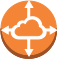 <?xml version="1.0" encoding="UTF-8"?>
<dia:diagram xmlns:dia="http://www.lysator.liu.se/~alla/dia/">
  <dia:layer name="Fondo" visible="true" active="true">
    <dia:group>
      <dia:group>
        <dia:group>
          <dia:object type="Standard - Beziergon" version="0" id="O0">
            <dia:attribute name="obj_pos">
              <dia:point val="2.473,0.813"/>
            </dia:attribute>
            <dia:attribute name="obj_bb">
              <dia:rectangle val="1.089,0.813;3.857,3.56"/>
            </dia:attribute>
            <dia:attribute name="bez_points">
              <dia:point val="2.473,0.813"/>
              <dia:point val="3.237,0.813"/>
              <dia:point val="3.857,1.428"/>
              <dia:point val="3.857,2.187"/>
              <dia:point val="3.857,2.945"/>
              <dia:point val="3.237,3.56"/>
              <dia:point val="2.473,3.56"/>
              <dia:point val="1.709,3.56"/>
              <dia:point val="1.089,2.945"/>
              <dia:point val="1.089,2.187"/>
              <dia:point val="1.089,1.428"/>
              <dia:point val="1.709,0.813"/>
            </dia:attribute>
            <dia:attribute name="corner_types">
              <dia:enum val="34455952"/>
              <dia:enum val="0"/>
              <dia:enum val="0"/>
              <dia:enum val="0"/>
              <dia:enum val="0"/>
            </dia:attribute>
            <dia:attribute name="line_color">
              <dia:color val="#f58536"/>
            </dia:attribute>
            <dia:attribute name="line_width">
              <dia:real val="0"/>
            </dia:attribute>
            <dia:attribute name="inner_color">
              <dia:color val="#f58536"/>
            </dia:attribute>
            <dia:attribute name="show_background">
              <dia:boolean val="true"/>
            </dia:attribute>
          </dia:object>
        </dia:group>
        <dia:group>
          <dia:object type="Standard - BezierLine" version="0" id="O1">
            <dia:attribute name="obj_pos">
              <dia:point val="3.687,2.846"/>
            </dia:attribute>
            <dia:attribute name="obj_bb">
              <dia:rectangle val="0.089,2.187;3.687,3.68"/>
            </dia:attribute>
            <dia:attribute name="bez_points">
              <dia:point val="3.687,2.846"/>
              <dia:point val="3.687,2.965"/>
              <dia:point val="3.687,2.846"/>
              <dia:point val="3.687,2.965"/>
              <dia:point val="3.452,3.391"/>
              <dia:point val="2.996,3.68"/>
              <dia:point val="2.473,3.68"/>
              <dia:point val="1.709,3.68"/>
              <dia:point val="1.089,3.064"/>
              <dia:point val="1.089,2.306"/>
              <dia:point val="1.089,2.187"/>
              <dia:point val="1.089,2.306"/>
              <dia:point val="1.089,2.187"/>
              <dia:point val="1.089,2.945"/>
              <dia:point val="1.709,3.56"/>
              <dia:point val="2.473,3.56"/>
              <dia:point val="2.996,3.56"/>
              <dia:point val="3.452,3.271"/>
              <dia:point val="3.687,2.846"/>
            </dia:attribute>
            <dia:attribute name="corner_types">
              <dia:enum val="0"/>
              <dia:enum val="0"/>
              <dia:enum val="0"/>
              <dia:enum val="0"/>
              <dia:enum val="0"/>
              <dia:enum val="0"/>
              <dia:enum val="0"/>
            </dia:attribute>
            <dia:attribute name="line_color">
              <dia:color val="#9d5025"/>
            </dia:attribute>
            <dia:attribute name="line_width">
              <dia:real val="0"/>
            </dia:attribute>
          </dia:object>
          <dia:object type="Standard - BezierLine" version="0" id="O2">
            <dia:attribute name="obj_pos">
              <dia:point val="3.857,2.187"/>
            </dia:attribute>
            <dia:attribute name="obj_bb">
              <dia:rectangle val="2.843,2.187;4.843,2.643"/>
            </dia:attribute>
            <dia:attribute name="bez_points">
              <dia:point val="3.857,2.187"/>
              <dia:point val="3.857,2.306"/>
              <dia:point val="3.857,2.187"/>
              <dia:point val="3.857,2.306"/>
              <dia:point val="3.857,2.373"/>
              <dia:point val="3.852,2.438"/>
              <dia:point val="3.843,2.502"/>
              <dia:point val="3.843,2.383"/>
              <dia:point val="3.843,2.502"/>
              <dia:point val="3.843,2.383"/>
              <dia:point val="3.852,2.319"/>
              <dia:point val="3.857,2.253"/>
              <dia:point val="3.857,2.187"/>
            </dia:attribute>
            <dia:attribute name="corner_types">
              <dia:enum val="0"/>
              <dia:enum val="0"/>
              <dia:enum val="0"/>
              <dia:enum val="0"/>
              <dia:enum val="0"/>
            </dia:attribute>
            <dia:attribute name="line_color">
              <dia:color val="#9d5025"/>
            </dia:attribute>
            <dia:attribute name="line_width">
              <dia:real val="0"/>
            </dia:attribute>
          </dia:object>
          <dia:object type="Standard - BezierLine" version="0" id="O3">
            <dia:attribute name="obj_pos">
              <dia:point val="3.843,2.383"/>
            </dia:attribute>
            <dia:attribute name="obj_bb">
              <dia:rectangle val="3.792,2.383;3.843,2.724"/>
            </dia:attribute>
            <dia:attribute name="bez_points">
              <dia:point val="3.843,2.383"/>
              <dia:point val="3.843,2.502"/>
              <dia:point val="3.843,2.383"/>
              <dia:point val="3.843,2.502"/>
              <dia:point val="3.832,2.578"/>
              <dia:point val="3.814,2.652"/>
              <dia:point val="3.792,2.724"/>
              <dia:point val="3.792,2.604"/>
              <dia:point val="3.792,2.724"/>
              <dia:point val="3.792,2.604"/>
              <dia:point val="3.814,2.533"/>
              <dia:point val="3.832,2.459"/>
              <dia:point val="3.843,2.383"/>
            </dia:attribute>
            <dia:attribute name="corner_types">
              <dia:enum val="0"/>
              <dia:enum val="0"/>
              <dia:enum val="0"/>
              <dia:enum val="0"/>
              <dia:enum val="0"/>
            </dia:attribute>
            <dia:attribute name="line_color">
              <dia:color val="#9d5025"/>
            </dia:attribute>
            <dia:attribute name="line_width">
              <dia:real val="0"/>
            </dia:attribute>
          </dia:object>
          <dia:object type="Standard - BezierLine" version="0" id="O4">
            <dia:attribute name="obj_pos">
              <dia:point val="3.792,2.604"/>
            </dia:attribute>
            <dia:attribute name="obj_bb">
              <dia:rectangle val="3.687,2.604;3.792,2.965"/>
            </dia:attribute>
            <dia:attribute name="bez_points">
              <dia:point val="3.792,2.604"/>
              <dia:point val="3.792,2.724"/>
              <dia:point val="3.792,2.604"/>
              <dia:point val="3.792,2.724"/>
              <dia:point val="3.764,2.808"/>
              <dia:point val="3.729,2.889"/>
              <dia:point val="3.687,2.965"/>
              <dia:point val="3.687,2.846"/>
              <dia:point val="3.687,2.965"/>
              <dia:point val="3.687,2.846"/>
              <dia:point val="3.729,2.769"/>
              <dia:point val="3.764,2.688"/>
              <dia:point val="3.792,2.604"/>
            </dia:attribute>
            <dia:attribute name="corner_types">
              <dia:enum val="0"/>
              <dia:enum val="0"/>
              <dia:enum val="0"/>
              <dia:enum val="0"/>
              <dia:enum val="0"/>
            </dia:attribute>
            <dia:attribute name="line_color">
              <dia:color val="#9d5025"/>
            </dia:attribute>
            <dia:attribute name="line_width">
              <dia:real val="0"/>
            </dia:attribute>
          </dia:object>
        </dia:group>
        <dia:object type="Standard - Beziergon" version="0" id="O5">
          <dia:attribute name="obj_pos">
            <dia:point val="3.857,2.187"/>
          </dia:attribute>
          <dia:attribute name="obj_bb">
            <dia:rectangle val="0.089,2.187;4.857,3.68"/>
          </dia:attribute>
          <dia:attribute name="bez_points">
            <dia:point val="3.857,2.187"/>
            <dia:point val="3.857,2.306"/>
            <dia:point val="3.857,2.187"/>
            <dia:point val="3.857,2.306"/>
            <dia:point val="3.857,3.064"/>
            <dia:point val="3.237,3.68"/>
            <dia:point val="2.473,3.68"/>
            <dia:point val="1.709,3.68"/>
            <dia:point val="1.089,3.064"/>
            <dia:point val="1.089,2.306"/>
            <dia:point val="1.089,2.187"/>
            <dia:point val="1.089,2.306"/>
            <dia:point val="1.089,2.187"/>
            <dia:point val="1.089,2.945"/>
            <dia:point val="1.709,3.56"/>
            <dia:point val="2.473,3.56"/>
            <dia:point val="3.237,3.56"/>
            <dia:point val="3.857,2.945"/>
          </dia:attribute>
          <dia:attribute name="corner_types">
            <dia:enum val="-1548163432"/>
            <dia:enum val="0"/>
            <dia:enum val="0"/>
            <dia:enum val="0"/>
            <dia:enum val="0"/>
            <dia:enum val="0"/>
            <dia:enum val="0"/>
          </dia:attribute>
          <dia:attribute name="line_color">
            <dia:color val="#9d5025"/>
          </dia:attribute>
          <dia:attribute name="line_width">
            <dia:real val="0"/>
          </dia:attribute>
          <dia:attribute name="inner_color">
            <dia:color val="#9d5025"/>
          </dia:attribute>
          <dia:attribute name="show_background">
            <dia:boolean val="true"/>
          </dia:attribute>
        </dia:object>
      </dia:group>
      <dia:group>
        <dia:group>
          <dia:object type="Standard - Line" version="0" id="O6">
            <dia:attribute name="obj_pos">
              <dia:point val="2.475,1.085"/>
            </dia:attribute>
            <dia:attribute name="obj_bb">
              <dia:rectangle val="2.4,1.01;2.55,3.36"/>
            </dia:attribute>
            <dia:attribute name="conn_endpoints">
              <dia:point val="2.475,1.085"/>
              <dia:point val="2.475,3.285"/>
            </dia:attribute>
            <dia:attribute name="numcp">
              <dia:int val="1"/>
            </dia:attribute>
            <dia:attribute name="line_color">
              <dia:color val="#ffffff"/>
            </dia:attribute>
            <dia:attribute name="line_width">
              <dia:real val="0.15"/>
            </dia:attribute>
          </dia:object>
          <dia:group>
            <dia:object type="Standard - Polygon" version="0" id="O7">
              <dia:attribute name="obj_pos">
                <dia:point val="2.302,1.135"/>
              </dia:attribute>
              <dia:attribute name="obj_bb">
                <dia:rectangle val="2.302,0.811;2.676,1.135"/>
              </dia:attribute>
              <dia:attribute name="poly_points">
                <dia:point val="2.302,1.135"/>
                <dia:point val="2.489,0.811"/>
                <dia:point val="2.676,1.135"/>
              </dia:attribute>
              <dia:attribute name="line_color">
                <dia:color val="#ffffff"/>
              </dia:attribute>
              <dia:attribute name="line_width">
                <dia:real val="0"/>
              </dia:attribute>
              <dia:attribute name="show_background">
                <dia:boolean val="true"/>
              </dia:attribute>
            </dia:object>
          </dia:group>
          <dia:group>
            <dia:object type="Standard - Polygon" version="0" id="O8">
              <dia:attribute name="obj_pos">
                <dia:point val="2.302,3.235"/>
              </dia:attribute>
              <dia:attribute name="obj_bb">
                <dia:rectangle val="2.302,3.235;2.676,3.559"/>
              </dia:attribute>
              <dia:attribute name="poly_points">
                <dia:point val="2.302,3.235"/>
                <dia:point val="2.489,3.559"/>
                <dia:point val="2.676,3.235"/>
              </dia:attribute>
              <dia:attribute name="line_color">
                <dia:color val="#ffffff"/>
              </dia:attribute>
              <dia:attribute name="line_width">
                <dia:real val="0"/>
              </dia:attribute>
              <dia:attribute name="show_background">
                <dia:boolean val="true"/>
              </dia:attribute>
            </dia:object>
          </dia:group>
        </dia:group>
        <dia:group>
          <dia:object type="Standard - Line" version="0" id="O9">
            <dia:attribute name="obj_pos">
              <dia:point val="1.4,2.26"/>
            </dia:attribute>
            <dia:attribute name="obj_bb">
              <dia:rectangle val="1.325,2.185;3.675,2.335"/>
            </dia:attribute>
            <dia:attribute name="conn_endpoints">
              <dia:point val="1.4,2.26"/>
              <dia:point val="3.6,2.26"/>
            </dia:attribute>
            <dia:attribute name="numcp">
              <dia:int val="1"/>
            </dia:attribute>
            <dia:attribute name="line_color">
              <dia:color val="#ffffff"/>
            </dia:attribute>
            <dia:attribute name="line_width">
              <dia:real val="0.15"/>
            </dia:attribute>
          </dia:object>
          <dia:group>
            <dia:object type="Standard - Polygon" version="0" id="O10">
              <dia:attribute name="obj_pos">
                <dia:point val="1.45,2.455"/>
              </dia:attribute>
              <dia:attribute name="obj_bb">
                <dia:rectangle val="1.126,2.081;1.45,2.455"/>
              </dia:attribute>
              <dia:attribute name="poly_points">
                <dia:point val="1.45,2.455"/>
                <dia:point val="1.126,2.268"/>
                <dia:point val="1.45,2.081"/>
              </dia:attribute>
              <dia:attribute name="line_color">
                <dia:color val="#ffffff"/>
              </dia:attribute>
              <dia:attribute name="line_width">
                <dia:real val="0"/>
              </dia:attribute>
              <dia:attribute name="show_background">
                <dia:boolean val="true"/>
              </dia:attribute>
            </dia:object>
          </dia:group>
          <dia:group>
            <dia:object type="Standard - Polygon" version="0" id="O11">
              <dia:attribute name="obj_pos">
                <dia:point val="3.55,2.455"/>
              </dia:attribute>
              <dia:attribute name="obj_bb">
                <dia:rectangle val="3.55,2.081;3.874,2.455"/>
              </dia:attribute>
              <dia:attribute name="poly_points">
                <dia:point val="3.55,2.455"/>
                <dia:point val="3.874,2.268"/>
                <dia:point val="3.55,2.081"/>
              </dia:attribute>
              <dia:attribute name="line_color">
                <dia:color val="#ffffff"/>
              </dia:attribute>
              <dia:attribute name="line_width">
                <dia:real val="0"/>
              </dia:attribute>
              <dia:attribute name="show_background">
                <dia:boolean val="true"/>
              </dia:attribute>
            </dia:object>
          </dia:group>
        </dia:group>
      </dia:group>
      <dia:group>
        <dia:object type="Standard - Beziergon" version="0" id="O12">
          <dia:attribute name="obj_pos">
            <dia:point val="2.965,2.709"/>
          </dia:attribute>
          <dia:attribute name="obj_bb">
            <dia:rectangle val="1.601,1.596;3.344,2.709"/>
          </dia:attribute>
          <dia:attribute name="bez_points">
            <dia:point val="2.965,2.709"/>
            <dia:point val="1.98,2.709"/>
            <dia:point val="2.965,2.709"/>
            <dia:point val="1.98,2.709"/>
            <dia:point val="1.778,2.709"/>
            <dia:point val="1.601,2.559"/>
            <dia:point val="1.601,2.388"/>
            <dia:point val="1.601,2.36"/>
            <dia:point val="1.601,2.388"/>
            <dia:point val="1.601,2.36"/>
            <dia:point val="1.601,2.22"/>
            <dia:point val="1.727,2.053"/>
            <dia:point val="1.901,2.018"/>
            <dia:point val="1.923,1.897"/>
            <dia:point val="2.029,1.807"/>
            <dia:point val="2.156,1.807"/>
            <dia:point val="2.192,1.807"/>
            <dia:point val="2.227,1.814"/>
            <dia:point val="2.259,1.828"/>
            <dia:point val="2.342,1.686"/>
            <dia:point val="2.496,1.596"/>
            <dia:point val="2.663,1.596"/>
            <dia:point val="2.914,1.596"/>
            <dia:point val="3.12,1.794"/>
            <dia:point val="3.13,2.041"/>
            <dia:point val="3.258,2.097"/>
            <dia:point val="3.344,2.247"/>
            <dia:point val="3.344,2.36"/>
            <dia:point val="3.344,2.388"/>
            <dia:point val="3.344,2.36"/>
            <dia:point val="3.344,2.388"/>
            <dia:point val="3.344,2.559"/>
            <dia:point val="3.167,2.709"/>
          </dia:attribute>
          <dia:attribute name="corner_types">
            <dia:enum val="-1548163416"/>
            <dia:enum val="0"/>
            <dia:enum val="0"/>
            <dia:enum val="0"/>
            <dia:enum val="0"/>
            <dia:enum val="0"/>
            <dia:enum val="0"/>
            <dia:enum val="0"/>
            <dia:enum val="0"/>
            <dia:enum val="0"/>
            <dia:enum val="0"/>
            <dia:enum val="0"/>
          </dia:attribute>
          <dia:attribute name="line_color">
            <dia:color val="#ffffff"/>
          </dia:attribute>
          <dia:attribute name="line_width">
            <dia:real val="0"/>
          </dia:attribute>
          <dia:attribute name="show_background">
            <dia:boolean val="true"/>
          </dia:attribute>
        </dia:object>
        <dia:group>
          <dia:object type="Standard - Beziergon" version="0" id="O13">
            <dia:attribute name="obj_pos">
              <dia:point val="2.188,1.948"/>
            </dia:attribute>
            <dia:attribute name="obj_bb">
              <dia:rectangle val="1.796,1.758;3.15,2.547"/>
            </dia:attribute>
            <dia:attribute name="bez_points">
              <dia:point val="2.188,1.948"/>
              <dia:point val="2.12,1.948"/>
              <dia:point val="2.064,2.001"/>
              <dia:point val="2.062,2.069"/>
              <dia:point val="2.06,2.128"/>
              <dia:point val="2.062,2.069"/>
              <dia:point val="2.06,2.128"/>
              <dia:point val="2.001,2.133"/>
              <dia:point val="2.06,2.128"/>
              <dia:point val="2.001,2.133"/>
              <dia:point val="1.89,2.143"/>
              <dia:point val="1.796,2.254"/>
              <dia:point val="1.796,2.339"/>
              <dia:point val="1.796,2.364"/>
              <dia:point val="1.796,2.339"/>
              <dia:point val="1.796,2.364"/>
              <dia:point val="1.796,2.449"/>
              <dia:point val="1.898,2.547"/>
              <dia:point val="2.03,2.547"/>
              <dia:point val="2.916,2.547"/>
              <dia:point val="2.03,2.547"/>
              <dia:point val="2.916,2.547"/>
              <dia:point val="3.048,2.547"/>
              <dia:point val="3.15,2.449"/>
              <dia:point val="3.15,2.364"/>
              <dia:point val="3.15,2.339"/>
              <dia:point val="3.15,2.364"/>
              <dia:point val="3.15,2.339"/>
              <dia:point val="3.15,2.27"/>
              <dia:point val="3.085,2.167"/>
              <dia:point val="3.005,2.144"/>
              <dia:point val="2.956,2.13"/>
              <dia:point val="3.005,2.144"/>
              <dia:point val="2.956,2.13"/>
              <dia:point val="2.957,2.072"/>
              <dia:point val="2.956,2.13"/>
              <dia:point val="2.957,2.072"/>
              <dia:point val="2.957,1.988"/>
              <dia:point val="2.925,1.909"/>
              <dia:point val="2.865,1.85"/>
              <dia:point val="2.806,1.791"/>
              <dia:point val="2.728,1.758"/>
              <dia:point val="2.644,1.758"/>
              <dia:point val="2.521,1.758"/>
              <dia:point val="2.409,1.831"/>
              <dia:point val="2.358,1.942"/>
              <dia:point val="2.325,2.016"/>
              <dia:point val="2.358,1.942"/>
              <dia:point val="2.325,2.016"/>
              <dia:point val="2.259,1.97"/>
              <dia:point val="2.325,2.016"/>
              <dia:point val="2.259,1.97"/>
              <dia:point val="2.238,1.956"/>
              <dia:point val="2.213,1.948"/>
            </dia:attribute>
            <dia:attribute name="corner_types">
              <dia:enum val="-1548163384"/>
              <dia:enum val="0"/>
              <dia:enum val="0"/>
              <dia:enum val="0"/>
              <dia:enum val="0"/>
              <dia:enum val="0"/>
              <dia:enum val="0"/>
              <dia:enum val="0"/>
              <dia:enum val="0"/>
              <dia:enum val="0"/>
              <dia:enum val="0"/>
              <dia:enum val="0"/>
              <dia:enum val="0"/>
              <dia:enum val="0"/>
              <dia:enum val="0"/>
              <dia:enum val="0"/>
              <dia:enum val="0"/>
              <dia:enum val="0"/>
              <dia:enum val="0"/>
            </dia:attribute>
            <dia:attribute name="line_color">
              <dia:color val="#f58536"/>
            </dia:attribute>
            <dia:attribute name="line_width">
              <dia:real val="0"/>
            </dia:attribute>
            <dia:attribute name="inner_color">
              <dia:color val="#f58536"/>
            </dia:attribute>
            <dia:attribute name="show_background">
              <dia:boolean val="true"/>
            </dia:attribute>
          </dia:object>
        </dia:group>
      </dia:group>
    </dia:group>
  </dia:layer>
</dia:diagram>
